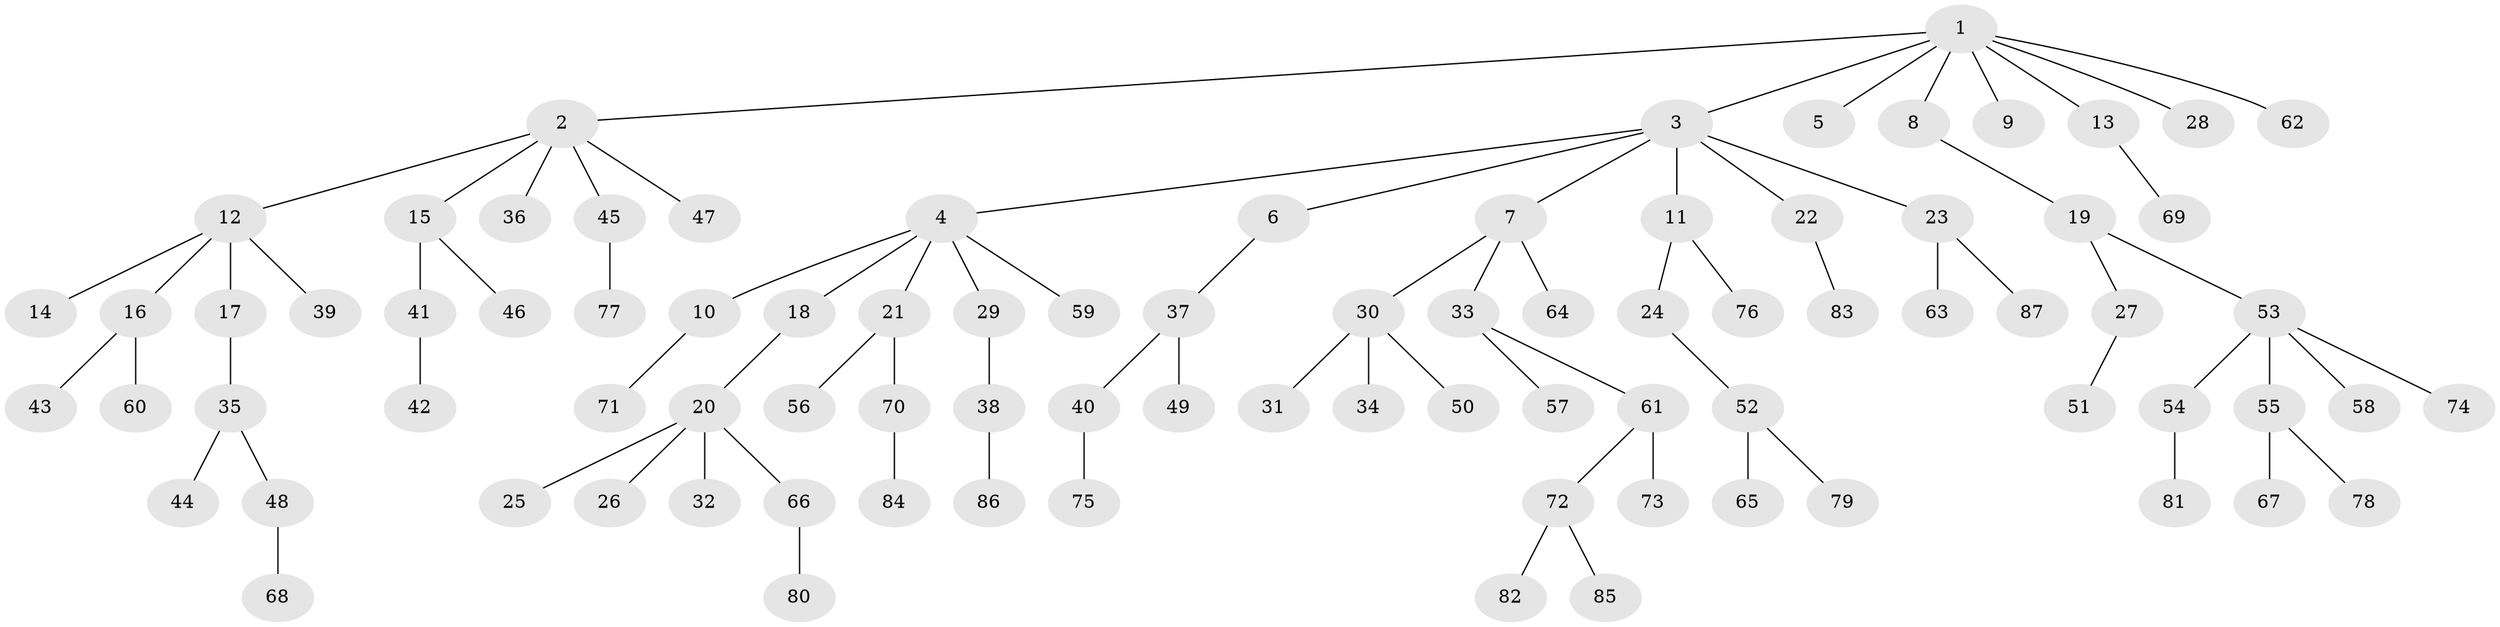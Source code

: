 // Generated by graph-tools (version 1.1) at 2025/26/03/09/25 03:26:28]
// undirected, 87 vertices, 86 edges
graph export_dot {
graph [start="1"]
  node [color=gray90,style=filled];
  1;
  2;
  3;
  4;
  5;
  6;
  7;
  8;
  9;
  10;
  11;
  12;
  13;
  14;
  15;
  16;
  17;
  18;
  19;
  20;
  21;
  22;
  23;
  24;
  25;
  26;
  27;
  28;
  29;
  30;
  31;
  32;
  33;
  34;
  35;
  36;
  37;
  38;
  39;
  40;
  41;
  42;
  43;
  44;
  45;
  46;
  47;
  48;
  49;
  50;
  51;
  52;
  53;
  54;
  55;
  56;
  57;
  58;
  59;
  60;
  61;
  62;
  63;
  64;
  65;
  66;
  67;
  68;
  69;
  70;
  71;
  72;
  73;
  74;
  75;
  76;
  77;
  78;
  79;
  80;
  81;
  82;
  83;
  84;
  85;
  86;
  87;
  1 -- 2;
  1 -- 3;
  1 -- 5;
  1 -- 8;
  1 -- 9;
  1 -- 13;
  1 -- 28;
  1 -- 62;
  2 -- 12;
  2 -- 15;
  2 -- 36;
  2 -- 45;
  2 -- 47;
  3 -- 4;
  3 -- 6;
  3 -- 7;
  3 -- 11;
  3 -- 22;
  3 -- 23;
  4 -- 10;
  4 -- 18;
  4 -- 21;
  4 -- 29;
  4 -- 59;
  6 -- 37;
  7 -- 30;
  7 -- 33;
  7 -- 64;
  8 -- 19;
  10 -- 71;
  11 -- 24;
  11 -- 76;
  12 -- 14;
  12 -- 16;
  12 -- 17;
  12 -- 39;
  13 -- 69;
  15 -- 41;
  15 -- 46;
  16 -- 43;
  16 -- 60;
  17 -- 35;
  18 -- 20;
  19 -- 27;
  19 -- 53;
  20 -- 25;
  20 -- 26;
  20 -- 32;
  20 -- 66;
  21 -- 56;
  21 -- 70;
  22 -- 83;
  23 -- 63;
  23 -- 87;
  24 -- 52;
  27 -- 51;
  29 -- 38;
  30 -- 31;
  30 -- 34;
  30 -- 50;
  33 -- 57;
  33 -- 61;
  35 -- 44;
  35 -- 48;
  37 -- 40;
  37 -- 49;
  38 -- 86;
  40 -- 75;
  41 -- 42;
  45 -- 77;
  48 -- 68;
  52 -- 65;
  52 -- 79;
  53 -- 54;
  53 -- 55;
  53 -- 58;
  53 -- 74;
  54 -- 81;
  55 -- 67;
  55 -- 78;
  61 -- 72;
  61 -- 73;
  66 -- 80;
  70 -- 84;
  72 -- 82;
  72 -- 85;
}
